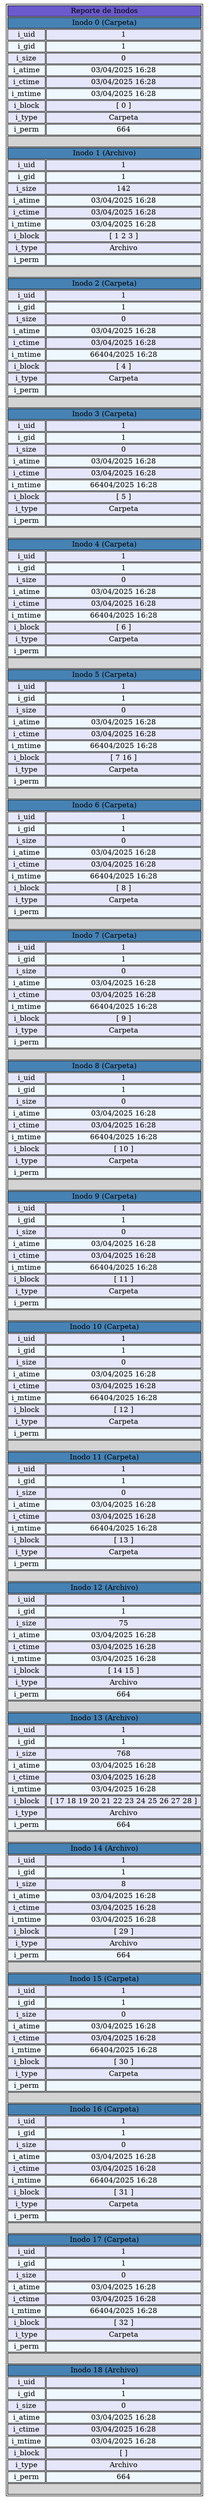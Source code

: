 digraph { 
  node [ shape=none ] 
  rankdir=TB;
  TablaReportNodo [ label = < <table border="1"> 
    <tr>
      <td bgcolor='SlateBlue' COLSPAN="2"> Reporte de Inodos </td> 
    </tr> 
    <tr>
      <td bgcolor='#4682B4' COLSPAN="2"> Inodo 0 (Carpeta) </td> 
    </tr> 
    <tr>
      <td bgcolor='#E6E6FA'> i_uid </td> 
      <td bgcolor='#E6E6FA'> 1 </td> 
    </tr> 
    <tr>
      <td bgcolor='#F0F8FF'> i_gid </td> 
      <td bgcolor='#F0F8FF'> 1 </td> 
    </tr> 
    <tr>
      <td bgcolor='#E6E6FA'> i_size </td> 
      <td bgcolor='#E6E6FA'> 0 </td> 
    </tr> 
    <tr>
      <td bgcolor='#F0F8FF'> i_atime </td> 
      <td bgcolor='#F0F8FF'> 03/04/2025 16:28 </td> 
    </tr> 
    <tr>
      <td bgcolor='#E6E6FA'> i_ctime </td> 
      <td bgcolor='#E6E6FA'> 03/04/2025 16:28 </td> 
    </tr> 
    <tr>
      <td bgcolor='#F0F8FF'> i_mtime </td> 
      <td bgcolor='#F0F8FF'> 03/04/2025 16:28 </td> 
    </tr> 
    <tr>
      <td bgcolor='#E6E6FA'> i_block </td> 
      <td bgcolor='#E6E6FA'> [ 0 ] </td> 
    </tr> 
    <tr>
      <td bgcolor='#E6E6FA'> i_type </td> 
      <td bgcolor='#E6E6FA'> Carpeta </td> 
    </tr> 
    <tr>
      <td bgcolor='#F0F8FF'> i_perm </td> 
      <td bgcolor='#F0F8FF'> 664 </td> 
    </tr> 
    <tr>
      <td bgcolor='#D3D3D3' COLSPAN="2"> </td> 
    </tr> 
    <tr>
      <td bgcolor='#4682B4' COLSPAN="2"> Inodo 1 (Archivo) </td> 
    </tr> 
    <tr>
      <td bgcolor='#E6E6FA'> i_uid </td> 
      <td bgcolor='#E6E6FA'> 1 </td> 
    </tr> 
    <tr>
      <td bgcolor='#F0F8FF'> i_gid </td> 
      <td bgcolor='#F0F8FF'> 1 </td> 
    </tr> 
    <tr>
      <td bgcolor='#E6E6FA'> i_size </td> 
      <td bgcolor='#E6E6FA'> 142 </td> 
    </tr> 
    <tr>
      <td bgcolor='#F0F8FF'> i_atime </td> 
      <td bgcolor='#F0F8FF'> 03/04/2025 16:28 </td> 
    </tr> 
    <tr>
      <td bgcolor='#E6E6FA'> i_ctime </td> 
      <td bgcolor='#E6E6FA'> 03/04/2025 16:28 </td> 
    </tr> 
    <tr>
      <td bgcolor='#F0F8FF'> i_mtime </td> 
      <td bgcolor='#F0F8FF'> 03/04/2025 16:28 </td> 
    </tr> 
    <tr>
      <td bgcolor='#E6E6FA'> i_block </td> 
      <td bgcolor='#E6E6FA'> [ 1 2 3 ] </td> 
    </tr> 
    <tr>
      <td bgcolor='#E6E6FA'> i_type </td> 
      <td bgcolor='#E6E6FA'> Archivo </td> 
    </tr> 
    <tr>
      <td bgcolor='#F0F8FF'> i_perm </td> 
      <td bgcolor='#F0F8FF'>  </td> 
    </tr> 
    <tr>
      <td bgcolor='#D3D3D3' COLSPAN="2"> </td> 
    </tr> 
    <tr>
      <td bgcolor='#4682B4' COLSPAN="2"> Inodo 2 (Carpeta) </td> 
    </tr> 
    <tr>
      <td bgcolor='#E6E6FA'> i_uid </td> 
      <td bgcolor='#E6E6FA'> 1 </td> 
    </tr> 
    <tr>
      <td bgcolor='#F0F8FF'> i_gid </td> 
      <td bgcolor='#F0F8FF'> 1 </td> 
    </tr> 
    <tr>
      <td bgcolor='#E6E6FA'> i_size </td> 
      <td bgcolor='#E6E6FA'> 0 </td> 
    </tr> 
    <tr>
      <td bgcolor='#F0F8FF'> i_atime </td> 
      <td bgcolor='#F0F8FF'> 03/04/2025 16:28 </td> 
    </tr> 
    <tr>
      <td bgcolor='#E6E6FA'> i_ctime </td> 
      <td bgcolor='#E6E6FA'> 03/04/2025 16:28 </td> 
    </tr> 
    <tr>
      <td bgcolor='#F0F8FF'> i_mtime </td> 
      <td bgcolor='#F0F8FF'> 66404/2025 16:28 </td> 
    </tr> 
    <tr>
      <td bgcolor='#E6E6FA'> i_block </td> 
      <td bgcolor='#E6E6FA'> [ 4 ] </td> 
    </tr> 
    <tr>
      <td bgcolor='#E6E6FA'> i_type </td> 
      <td bgcolor='#E6E6FA'> Carpeta </td> 
    </tr> 
    <tr>
      <td bgcolor='#F0F8FF'> i_perm </td> 
      <td bgcolor='#F0F8FF'>  </td> 
    </tr> 
    <tr>
      <td bgcolor='#D3D3D3' COLSPAN="2"> </td> 
    </tr> 
    <tr>
      <td bgcolor='#4682B4' COLSPAN="2"> Inodo 3 (Carpeta) </td> 
    </tr> 
    <tr>
      <td bgcolor='#E6E6FA'> i_uid </td> 
      <td bgcolor='#E6E6FA'> 1 </td> 
    </tr> 
    <tr>
      <td bgcolor='#F0F8FF'> i_gid </td> 
      <td bgcolor='#F0F8FF'> 1 </td> 
    </tr> 
    <tr>
      <td bgcolor='#E6E6FA'> i_size </td> 
      <td bgcolor='#E6E6FA'> 0 </td> 
    </tr> 
    <tr>
      <td bgcolor='#F0F8FF'> i_atime </td> 
      <td bgcolor='#F0F8FF'> 03/04/2025 16:28 </td> 
    </tr> 
    <tr>
      <td bgcolor='#E6E6FA'> i_ctime </td> 
      <td bgcolor='#E6E6FA'> 03/04/2025 16:28 </td> 
    </tr> 
    <tr>
      <td bgcolor='#F0F8FF'> i_mtime </td> 
      <td bgcolor='#F0F8FF'> 66404/2025 16:28 </td> 
    </tr> 
    <tr>
      <td bgcolor='#E6E6FA'> i_block </td> 
      <td bgcolor='#E6E6FA'> [ 5 ] </td> 
    </tr> 
    <tr>
      <td bgcolor='#E6E6FA'> i_type </td> 
      <td bgcolor='#E6E6FA'> Carpeta </td> 
    </tr> 
    <tr>
      <td bgcolor='#F0F8FF'> i_perm </td> 
      <td bgcolor='#F0F8FF'>  </td> 
    </tr> 
    <tr>
      <td bgcolor='#D3D3D3' COLSPAN="2"> </td> 
    </tr> 
    <tr>
      <td bgcolor='#4682B4' COLSPAN="2"> Inodo 4 (Carpeta) </td> 
    </tr> 
    <tr>
      <td bgcolor='#E6E6FA'> i_uid </td> 
      <td bgcolor='#E6E6FA'> 1 </td> 
    </tr> 
    <tr>
      <td bgcolor='#F0F8FF'> i_gid </td> 
      <td bgcolor='#F0F8FF'> 1 </td> 
    </tr> 
    <tr>
      <td bgcolor='#E6E6FA'> i_size </td> 
      <td bgcolor='#E6E6FA'> 0 </td> 
    </tr> 
    <tr>
      <td bgcolor='#F0F8FF'> i_atime </td> 
      <td bgcolor='#F0F8FF'> 03/04/2025 16:28 </td> 
    </tr> 
    <tr>
      <td bgcolor='#E6E6FA'> i_ctime </td> 
      <td bgcolor='#E6E6FA'> 03/04/2025 16:28 </td> 
    </tr> 
    <tr>
      <td bgcolor='#F0F8FF'> i_mtime </td> 
      <td bgcolor='#F0F8FF'> 66404/2025 16:28 </td> 
    </tr> 
    <tr>
      <td bgcolor='#E6E6FA'> i_block </td> 
      <td bgcolor='#E6E6FA'> [ 6 ] </td> 
    </tr> 
    <tr>
      <td bgcolor='#E6E6FA'> i_type </td> 
      <td bgcolor='#E6E6FA'> Carpeta </td> 
    </tr> 
    <tr>
      <td bgcolor='#F0F8FF'> i_perm </td> 
      <td bgcolor='#F0F8FF'>  </td> 
    </tr> 
    <tr>
      <td bgcolor='#D3D3D3' COLSPAN="2"> </td> 
    </tr> 
    <tr>
      <td bgcolor='#4682B4' COLSPAN="2"> Inodo 5 (Carpeta) </td> 
    </tr> 
    <tr>
      <td bgcolor='#E6E6FA'> i_uid </td> 
      <td bgcolor='#E6E6FA'> 1 </td> 
    </tr> 
    <tr>
      <td bgcolor='#F0F8FF'> i_gid </td> 
      <td bgcolor='#F0F8FF'> 1 </td> 
    </tr> 
    <tr>
      <td bgcolor='#E6E6FA'> i_size </td> 
      <td bgcolor='#E6E6FA'> 0 </td> 
    </tr> 
    <tr>
      <td bgcolor='#F0F8FF'> i_atime </td> 
      <td bgcolor='#F0F8FF'> 03/04/2025 16:28 </td> 
    </tr> 
    <tr>
      <td bgcolor='#E6E6FA'> i_ctime </td> 
      <td bgcolor='#E6E6FA'> 03/04/2025 16:28 </td> 
    </tr> 
    <tr>
      <td bgcolor='#F0F8FF'> i_mtime </td> 
      <td bgcolor='#F0F8FF'> 66404/2025 16:28 </td> 
    </tr> 
    <tr>
      <td bgcolor='#E6E6FA'> i_block </td> 
      <td bgcolor='#E6E6FA'> [ 7 16 ] </td> 
    </tr> 
    <tr>
      <td bgcolor='#E6E6FA'> i_type </td> 
      <td bgcolor='#E6E6FA'> Carpeta </td> 
    </tr> 
    <tr>
      <td bgcolor='#F0F8FF'> i_perm </td> 
      <td bgcolor='#F0F8FF'>  </td> 
    </tr> 
    <tr>
      <td bgcolor='#D3D3D3' COLSPAN="2"> </td> 
    </tr> 
    <tr>
      <td bgcolor='#4682B4' COLSPAN="2"> Inodo 6 (Carpeta) </td> 
    </tr> 
    <tr>
      <td bgcolor='#E6E6FA'> i_uid </td> 
      <td bgcolor='#E6E6FA'> 1 </td> 
    </tr> 
    <tr>
      <td bgcolor='#F0F8FF'> i_gid </td> 
      <td bgcolor='#F0F8FF'> 1 </td> 
    </tr> 
    <tr>
      <td bgcolor='#E6E6FA'> i_size </td> 
      <td bgcolor='#E6E6FA'> 0 </td> 
    </tr> 
    <tr>
      <td bgcolor='#F0F8FF'> i_atime </td> 
      <td bgcolor='#F0F8FF'> 03/04/2025 16:28 </td> 
    </tr> 
    <tr>
      <td bgcolor='#E6E6FA'> i_ctime </td> 
      <td bgcolor='#E6E6FA'> 03/04/2025 16:28 </td> 
    </tr> 
    <tr>
      <td bgcolor='#F0F8FF'> i_mtime </td> 
      <td bgcolor='#F0F8FF'> 66404/2025 16:28 </td> 
    </tr> 
    <tr>
      <td bgcolor='#E6E6FA'> i_block </td> 
      <td bgcolor='#E6E6FA'> [ 8 ] </td> 
    </tr> 
    <tr>
      <td bgcolor='#E6E6FA'> i_type </td> 
      <td bgcolor='#E6E6FA'> Carpeta </td> 
    </tr> 
    <tr>
      <td bgcolor='#F0F8FF'> i_perm </td> 
      <td bgcolor='#F0F8FF'>  </td> 
    </tr> 
    <tr>
      <td bgcolor='#D3D3D3' COLSPAN="2"> </td> 
    </tr> 
    <tr>
      <td bgcolor='#4682B4' COLSPAN="2"> Inodo 7 (Carpeta) </td> 
    </tr> 
    <tr>
      <td bgcolor='#E6E6FA'> i_uid </td> 
      <td bgcolor='#E6E6FA'> 1 </td> 
    </tr> 
    <tr>
      <td bgcolor='#F0F8FF'> i_gid </td> 
      <td bgcolor='#F0F8FF'> 1 </td> 
    </tr> 
    <tr>
      <td bgcolor='#E6E6FA'> i_size </td> 
      <td bgcolor='#E6E6FA'> 0 </td> 
    </tr> 
    <tr>
      <td bgcolor='#F0F8FF'> i_atime </td> 
      <td bgcolor='#F0F8FF'> 03/04/2025 16:28 </td> 
    </tr> 
    <tr>
      <td bgcolor='#E6E6FA'> i_ctime </td> 
      <td bgcolor='#E6E6FA'> 03/04/2025 16:28 </td> 
    </tr> 
    <tr>
      <td bgcolor='#F0F8FF'> i_mtime </td> 
      <td bgcolor='#F0F8FF'> 66404/2025 16:28 </td> 
    </tr> 
    <tr>
      <td bgcolor='#E6E6FA'> i_block </td> 
      <td bgcolor='#E6E6FA'> [ 9 ] </td> 
    </tr> 
    <tr>
      <td bgcolor='#E6E6FA'> i_type </td> 
      <td bgcolor='#E6E6FA'> Carpeta </td> 
    </tr> 
    <tr>
      <td bgcolor='#F0F8FF'> i_perm </td> 
      <td bgcolor='#F0F8FF'>  </td> 
    </tr> 
    <tr>
      <td bgcolor='#D3D3D3' COLSPAN="2"> </td> 
    </tr> 
    <tr>
      <td bgcolor='#4682B4' COLSPAN="2"> Inodo 8 (Carpeta) </td> 
    </tr> 
    <tr>
      <td bgcolor='#E6E6FA'> i_uid </td> 
      <td bgcolor='#E6E6FA'> 1 </td> 
    </tr> 
    <tr>
      <td bgcolor='#F0F8FF'> i_gid </td> 
      <td bgcolor='#F0F8FF'> 1 </td> 
    </tr> 
    <tr>
      <td bgcolor='#E6E6FA'> i_size </td> 
      <td bgcolor='#E6E6FA'> 0 </td> 
    </tr> 
    <tr>
      <td bgcolor='#F0F8FF'> i_atime </td> 
      <td bgcolor='#F0F8FF'> 03/04/2025 16:28 </td> 
    </tr> 
    <tr>
      <td bgcolor='#E6E6FA'> i_ctime </td> 
      <td bgcolor='#E6E6FA'> 03/04/2025 16:28 </td> 
    </tr> 
    <tr>
      <td bgcolor='#F0F8FF'> i_mtime </td> 
      <td bgcolor='#F0F8FF'> 66404/2025 16:28 </td> 
    </tr> 
    <tr>
      <td bgcolor='#E6E6FA'> i_block </td> 
      <td bgcolor='#E6E6FA'> [ 10 ] </td> 
    </tr> 
    <tr>
      <td bgcolor='#E6E6FA'> i_type </td> 
      <td bgcolor='#E6E6FA'> Carpeta </td> 
    </tr> 
    <tr>
      <td bgcolor='#F0F8FF'> i_perm </td> 
      <td bgcolor='#F0F8FF'>  </td> 
    </tr> 
    <tr>
      <td bgcolor='#D3D3D3' COLSPAN="2"> </td> 
    </tr> 
    <tr>
      <td bgcolor='#4682B4' COLSPAN="2"> Inodo 9 (Carpeta) </td> 
    </tr> 
    <tr>
      <td bgcolor='#E6E6FA'> i_uid </td> 
      <td bgcolor='#E6E6FA'> 1 </td> 
    </tr> 
    <tr>
      <td bgcolor='#F0F8FF'> i_gid </td> 
      <td bgcolor='#F0F8FF'> 1 </td> 
    </tr> 
    <tr>
      <td bgcolor='#E6E6FA'> i_size </td> 
      <td bgcolor='#E6E6FA'> 0 </td> 
    </tr> 
    <tr>
      <td bgcolor='#F0F8FF'> i_atime </td> 
      <td bgcolor='#F0F8FF'> 03/04/2025 16:28 </td> 
    </tr> 
    <tr>
      <td bgcolor='#E6E6FA'> i_ctime </td> 
      <td bgcolor='#E6E6FA'> 03/04/2025 16:28 </td> 
    </tr> 
    <tr>
      <td bgcolor='#F0F8FF'> i_mtime </td> 
      <td bgcolor='#F0F8FF'> 66404/2025 16:28 </td> 
    </tr> 
    <tr>
      <td bgcolor='#E6E6FA'> i_block </td> 
      <td bgcolor='#E6E6FA'> [ 11 ] </td> 
    </tr> 
    <tr>
      <td bgcolor='#E6E6FA'> i_type </td> 
      <td bgcolor='#E6E6FA'> Carpeta </td> 
    </tr> 
    <tr>
      <td bgcolor='#F0F8FF'> i_perm </td> 
      <td bgcolor='#F0F8FF'>  </td> 
    </tr> 
    <tr>
      <td bgcolor='#D3D3D3' COLSPAN="2"> </td> 
    </tr> 
    <tr>
      <td bgcolor='#4682B4' COLSPAN="2"> Inodo 10 (Carpeta) </td> 
    </tr> 
    <tr>
      <td bgcolor='#E6E6FA'> i_uid </td> 
      <td bgcolor='#E6E6FA'> 1 </td> 
    </tr> 
    <tr>
      <td bgcolor='#F0F8FF'> i_gid </td> 
      <td bgcolor='#F0F8FF'> 1 </td> 
    </tr> 
    <tr>
      <td bgcolor='#E6E6FA'> i_size </td> 
      <td bgcolor='#E6E6FA'> 0 </td> 
    </tr> 
    <tr>
      <td bgcolor='#F0F8FF'> i_atime </td> 
      <td bgcolor='#F0F8FF'> 03/04/2025 16:28 </td> 
    </tr> 
    <tr>
      <td bgcolor='#E6E6FA'> i_ctime </td> 
      <td bgcolor='#E6E6FA'> 03/04/2025 16:28 </td> 
    </tr> 
    <tr>
      <td bgcolor='#F0F8FF'> i_mtime </td> 
      <td bgcolor='#F0F8FF'> 66404/2025 16:28 </td> 
    </tr> 
    <tr>
      <td bgcolor='#E6E6FA'> i_block </td> 
      <td bgcolor='#E6E6FA'> [ 12 ] </td> 
    </tr> 
    <tr>
      <td bgcolor='#E6E6FA'> i_type </td> 
      <td bgcolor='#E6E6FA'> Carpeta </td> 
    </tr> 
    <tr>
      <td bgcolor='#F0F8FF'> i_perm </td> 
      <td bgcolor='#F0F8FF'>  </td> 
    </tr> 
    <tr>
      <td bgcolor='#D3D3D3' COLSPAN="2"> </td> 
    </tr> 
    <tr>
      <td bgcolor='#4682B4' COLSPAN="2"> Inodo 11 (Carpeta) </td> 
    </tr> 
    <tr>
      <td bgcolor='#E6E6FA'> i_uid </td> 
      <td bgcolor='#E6E6FA'> 1 </td> 
    </tr> 
    <tr>
      <td bgcolor='#F0F8FF'> i_gid </td> 
      <td bgcolor='#F0F8FF'> 1 </td> 
    </tr> 
    <tr>
      <td bgcolor='#E6E6FA'> i_size </td> 
      <td bgcolor='#E6E6FA'> 0 </td> 
    </tr> 
    <tr>
      <td bgcolor='#F0F8FF'> i_atime </td> 
      <td bgcolor='#F0F8FF'> 03/04/2025 16:28 </td> 
    </tr> 
    <tr>
      <td bgcolor='#E6E6FA'> i_ctime </td> 
      <td bgcolor='#E6E6FA'> 03/04/2025 16:28 </td> 
    </tr> 
    <tr>
      <td bgcolor='#F0F8FF'> i_mtime </td> 
      <td bgcolor='#F0F8FF'> 66404/2025 16:28 </td> 
    </tr> 
    <tr>
      <td bgcolor='#E6E6FA'> i_block </td> 
      <td bgcolor='#E6E6FA'> [ 13 ] </td> 
    </tr> 
    <tr>
      <td bgcolor='#E6E6FA'> i_type </td> 
      <td bgcolor='#E6E6FA'> Carpeta </td> 
    </tr> 
    <tr>
      <td bgcolor='#F0F8FF'> i_perm </td> 
      <td bgcolor='#F0F8FF'>  </td> 
    </tr> 
    <tr>
      <td bgcolor='#D3D3D3' COLSPAN="2"> </td> 
    </tr> 
    <tr>
      <td bgcolor='#4682B4' COLSPAN="2"> Inodo 12 (Archivo) </td> 
    </tr> 
    <tr>
      <td bgcolor='#E6E6FA'> i_uid </td> 
      <td bgcolor='#E6E6FA'> 1 </td> 
    </tr> 
    <tr>
      <td bgcolor='#F0F8FF'> i_gid </td> 
      <td bgcolor='#F0F8FF'> 1 </td> 
    </tr> 
    <tr>
      <td bgcolor='#E6E6FA'> i_size </td> 
      <td bgcolor='#E6E6FA'> 75 </td> 
    </tr> 
    <tr>
      <td bgcolor='#F0F8FF'> i_atime </td> 
      <td bgcolor='#F0F8FF'> 03/04/2025 16:28 </td> 
    </tr> 
    <tr>
      <td bgcolor='#E6E6FA'> i_ctime </td> 
      <td bgcolor='#E6E6FA'> 03/04/2025 16:28 </td> 
    </tr> 
    <tr>
      <td bgcolor='#F0F8FF'> i_mtime </td> 
      <td bgcolor='#F0F8FF'> 03/04/2025 16:28 </td> 
    </tr> 
    <tr>
      <td bgcolor='#E6E6FA'> i_block </td> 
      <td bgcolor='#E6E6FA'> [ 14 15 ] </td> 
    </tr> 
    <tr>
      <td bgcolor='#E6E6FA'> i_type </td> 
      <td bgcolor='#E6E6FA'> Archivo </td> 
    </tr> 
    <tr>
      <td bgcolor='#F0F8FF'> i_perm </td> 
      <td bgcolor='#F0F8FF'> 664 </td> 
    </tr> 
    <tr>
      <td bgcolor='#D3D3D3' COLSPAN="2"> </td> 
    </tr> 
    <tr>
      <td bgcolor='#4682B4' COLSPAN="2"> Inodo 13 (Archivo) </td> 
    </tr> 
    <tr>
      <td bgcolor='#E6E6FA'> i_uid </td> 
      <td bgcolor='#E6E6FA'> 1 </td> 
    </tr> 
    <tr>
      <td bgcolor='#F0F8FF'> i_gid </td> 
      <td bgcolor='#F0F8FF'> 1 </td> 
    </tr> 
    <tr>
      <td bgcolor='#E6E6FA'> i_size </td> 
      <td bgcolor='#E6E6FA'> 768 </td> 
    </tr> 
    <tr>
      <td bgcolor='#F0F8FF'> i_atime </td> 
      <td bgcolor='#F0F8FF'> 03/04/2025 16:28 </td> 
    </tr> 
    <tr>
      <td bgcolor='#E6E6FA'> i_ctime </td> 
      <td bgcolor='#E6E6FA'> 03/04/2025 16:28 </td> 
    </tr> 
    <tr>
      <td bgcolor='#F0F8FF'> i_mtime </td> 
      <td bgcolor='#F0F8FF'> 03/04/2025 16:28 </td> 
    </tr> 
    <tr>
      <td bgcolor='#E6E6FA'> i_block </td> 
      <td bgcolor='#E6E6FA'> [ 17 18 19 20 21 22 23 24 25 26 27 28 ] </td> 
    </tr> 
    <tr>
      <td bgcolor='#E6E6FA'> i_type </td> 
      <td bgcolor='#E6E6FA'> Archivo </td> 
    </tr> 
    <tr>
      <td bgcolor='#F0F8FF'> i_perm </td> 
      <td bgcolor='#F0F8FF'> 664 </td> 
    </tr> 
    <tr>
      <td bgcolor='#D3D3D3' COLSPAN="2"> </td> 
    </tr> 
    <tr>
      <td bgcolor='#4682B4' COLSPAN="2"> Inodo 14 (Archivo) </td> 
    </tr> 
    <tr>
      <td bgcolor='#E6E6FA'> i_uid </td> 
      <td bgcolor='#E6E6FA'> 1 </td> 
    </tr> 
    <tr>
      <td bgcolor='#F0F8FF'> i_gid </td> 
      <td bgcolor='#F0F8FF'> 1 </td> 
    </tr> 
    <tr>
      <td bgcolor='#E6E6FA'> i_size </td> 
      <td bgcolor='#E6E6FA'> 8 </td> 
    </tr> 
    <tr>
      <td bgcolor='#F0F8FF'> i_atime </td> 
      <td bgcolor='#F0F8FF'> 03/04/2025 16:28 </td> 
    </tr> 
    <tr>
      <td bgcolor='#E6E6FA'> i_ctime </td> 
      <td bgcolor='#E6E6FA'> 03/04/2025 16:28 </td> 
    </tr> 
    <tr>
      <td bgcolor='#F0F8FF'> i_mtime </td> 
      <td bgcolor='#F0F8FF'> 03/04/2025 16:28 </td> 
    </tr> 
    <tr>
      <td bgcolor='#E6E6FA'> i_block </td> 
      <td bgcolor='#E6E6FA'> [ 29 ] </td> 
    </tr> 
    <tr>
      <td bgcolor='#E6E6FA'> i_type </td> 
      <td bgcolor='#E6E6FA'> Archivo </td> 
    </tr> 
    <tr>
      <td bgcolor='#F0F8FF'> i_perm </td> 
      <td bgcolor='#F0F8FF'> 664 </td> 
    </tr> 
    <tr>
      <td bgcolor='#D3D3D3' COLSPAN="2"> </td> 
    </tr> 
    <tr>
      <td bgcolor='#4682B4' COLSPAN="2"> Inodo 15 (Carpeta) </td> 
    </tr> 
    <tr>
      <td bgcolor='#E6E6FA'> i_uid </td> 
      <td bgcolor='#E6E6FA'> 1 </td> 
    </tr> 
    <tr>
      <td bgcolor='#F0F8FF'> i_gid </td> 
      <td bgcolor='#F0F8FF'> 1 </td> 
    </tr> 
    <tr>
      <td bgcolor='#E6E6FA'> i_size </td> 
      <td bgcolor='#E6E6FA'> 0 </td> 
    </tr> 
    <tr>
      <td bgcolor='#F0F8FF'> i_atime </td> 
      <td bgcolor='#F0F8FF'> 03/04/2025 16:28 </td> 
    </tr> 
    <tr>
      <td bgcolor='#E6E6FA'> i_ctime </td> 
      <td bgcolor='#E6E6FA'> 03/04/2025 16:28 </td> 
    </tr> 
    <tr>
      <td bgcolor='#F0F8FF'> i_mtime </td> 
      <td bgcolor='#F0F8FF'> 66404/2025 16:28 </td> 
    </tr> 
    <tr>
      <td bgcolor='#E6E6FA'> i_block </td> 
      <td bgcolor='#E6E6FA'> [ 30 ] </td> 
    </tr> 
    <tr>
      <td bgcolor='#E6E6FA'> i_type </td> 
      <td bgcolor='#E6E6FA'> Carpeta </td> 
    </tr> 
    <tr>
      <td bgcolor='#F0F8FF'> i_perm </td> 
      <td bgcolor='#F0F8FF'>  </td> 
    </tr> 
    <tr>
      <td bgcolor='#D3D3D3' COLSPAN="2"> </td> 
    </tr> 
    <tr>
      <td bgcolor='#4682B4' COLSPAN="2"> Inodo 16 (Carpeta) </td> 
    </tr> 
    <tr>
      <td bgcolor='#E6E6FA'> i_uid </td> 
      <td bgcolor='#E6E6FA'> 1 </td> 
    </tr> 
    <tr>
      <td bgcolor='#F0F8FF'> i_gid </td> 
      <td bgcolor='#F0F8FF'> 1 </td> 
    </tr> 
    <tr>
      <td bgcolor='#E6E6FA'> i_size </td> 
      <td bgcolor='#E6E6FA'> 0 </td> 
    </tr> 
    <tr>
      <td bgcolor='#F0F8FF'> i_atime </td> 
      <td bgcolor='#F0F8FF'> 03/04/2025 16:28 </td> 
    </tr> 
    <tr>
      <td bgcolor='#E6E6FA'> i_ctime </td> 
      <td bgcolor='#E6E6FA'> 03/04/2025 16:28 </td> 
    </tr> 
    <tr>
      <td bgcolor='#F0F8FF'> i_mtime </td> 
      <td bgcolor='#F0F8FF'> 66404/2025 16:28 </td> 
    </tr> 
    <tr>
      <td bgcolor='#E6E6FA'> i_block </td> 
      <td bgcolor='#E6E6FA'> [ 31 ] </td> 
    </tr> 
    <tr>
      <td bgcolor='#E6E6FA'> i_type </td> 
      <td bgcolor='#E6E6FA'> Carpeta </td> 
    </tr> 
    <tr>
      <td bgcolor='#F0F8FF'> i_perm </td> 
      <td bgcolor='#F0F8FF'>  </td> 
    </tr> 
    <tr>
      <td bgcolor='#D3D3D3' COLSPAN="2"> </td> 
    </tr> 
    <tr>
      <td bgcolor='#4682B4' COLSPAN="2"> Inodo 17 (Carpeta) </td> 
    </tr> 
    <tr>
      <td bgcolor='#E6E6FA'> i_uid </td> 
      <td bgcolor='#E6E6FA'> 1 </td> 
    </tr> 
    <tr>
      <td bgcolor='#F0F8FF'> i_gid </td> 
      <td bgcolor='#F0F8FF'> 1 </td> 
    </tr> 
    <tr>
      <td bgcolor='#E6E6FA'> i_size </td> 
      <td bgcolor='#E6E6FA'> 0 </td> 
    </tr> 
    <tr>
      <td bgcolor='#F0F8FF'> i_atime </td> 
      <td bgcolor='#F0F8FF'> 03/04/2025 16:28 </td> 
    </tr> 
    <tr>
      <td bgcolor='#E6E6FA'> i_ctime </td> 
      <td bgcolor='#E6E6FA'> 03/04/2025 16:28 </td> 
    </tr> 
    <tr>
      <td bgcolor='#F0F8FF'> i_mtime </td> 
      <td bgcolor='#F0F8FF'> 66404/2025 16:28 </td> 
    </tr> 
    <tr>
      <td bgcolor='#E6E6FA'> i_block </td> 
      <td bgcolor='#E6E6FA'> [ 32 ] </td> 
    </tr> 
    <tr>
      <td bgcolor='#E6E6FA'> i_type </td> 
      <td bgcolor='#E6E6FA'> Carpeta </td> 
    </tr> 
    <tr>
      <td bgcolor='#F0F8FF'> i_perm </td> 
      <td bgcolor='#F0F8FF'>  </td> 
    </tr> 
    <tr>
      <td bgcolor='#D3D3D3' COLSPAN="2"> </td> 
    </tr> 
    <tr>
      <td bgcolor='#4682B4' COLSPAN="2"> Inodo 18 (Archivo) </td> 
    </tr> 
    <tr>
      <td bgcolor='#E6E6FA'> i_uid </td> 
      <td bgcolor='#E6E6FA'> 1 </td> 
    </tr> 
    <tr>
      <td bgcolor='#F0F8FF'> i_gid </td> 
      <td bgcolor='#F0F8FF'> 1 </td> 
    </tr> 
    <tr>
      <td bgcolor='#E6E6FA'> i_size </td> 
      <td bgcolor='#E6E6FA'> 0 </td> 
    </tr> 
    <tr>
      <td bgcolor='#F0F8FF'> i_atime </td> 
      <td bgcolor='#F0F8FF'> 03/04/2025 16:28 </td> 
    </tr> 
    <tr>
      <td bgcolor='#E6E6FA'> i_ctime </td> 
      <td bgcolor='#E6E6FA'> 03/04/2025 16:28 </td> 
    </tr> 
    <tr>
      <td bgcolor='#F0F8FF'> i_mtime </td> 
      <td bgcolor='#F0F8FF'> 03/04/2025 16:28 </td> 
    </tr> 
    <tr>
      <td bgcolor='#E6E6FA'> i_block </td> 
      <td bgcolor='#E6E6FA'> [ ] </td> 
    </tr> 
    <tr>
      <td bgcolor='#E6E6FA'> i_type </td> 
      <td bgcolor='#E6E6FA'> Archivo </td> 
    </tr> 
    <tr>
      <td bgcolor='#F0F8FF'> i_perm </td> 
      <td bgcolor='#F0F8FF'> 664 </td> 
    </tr> 
    <tr>
      <td bgcolor='#D3D3D3' COLSPAN="2"> </td> 
    </tr> 
  </table> > ]
}
